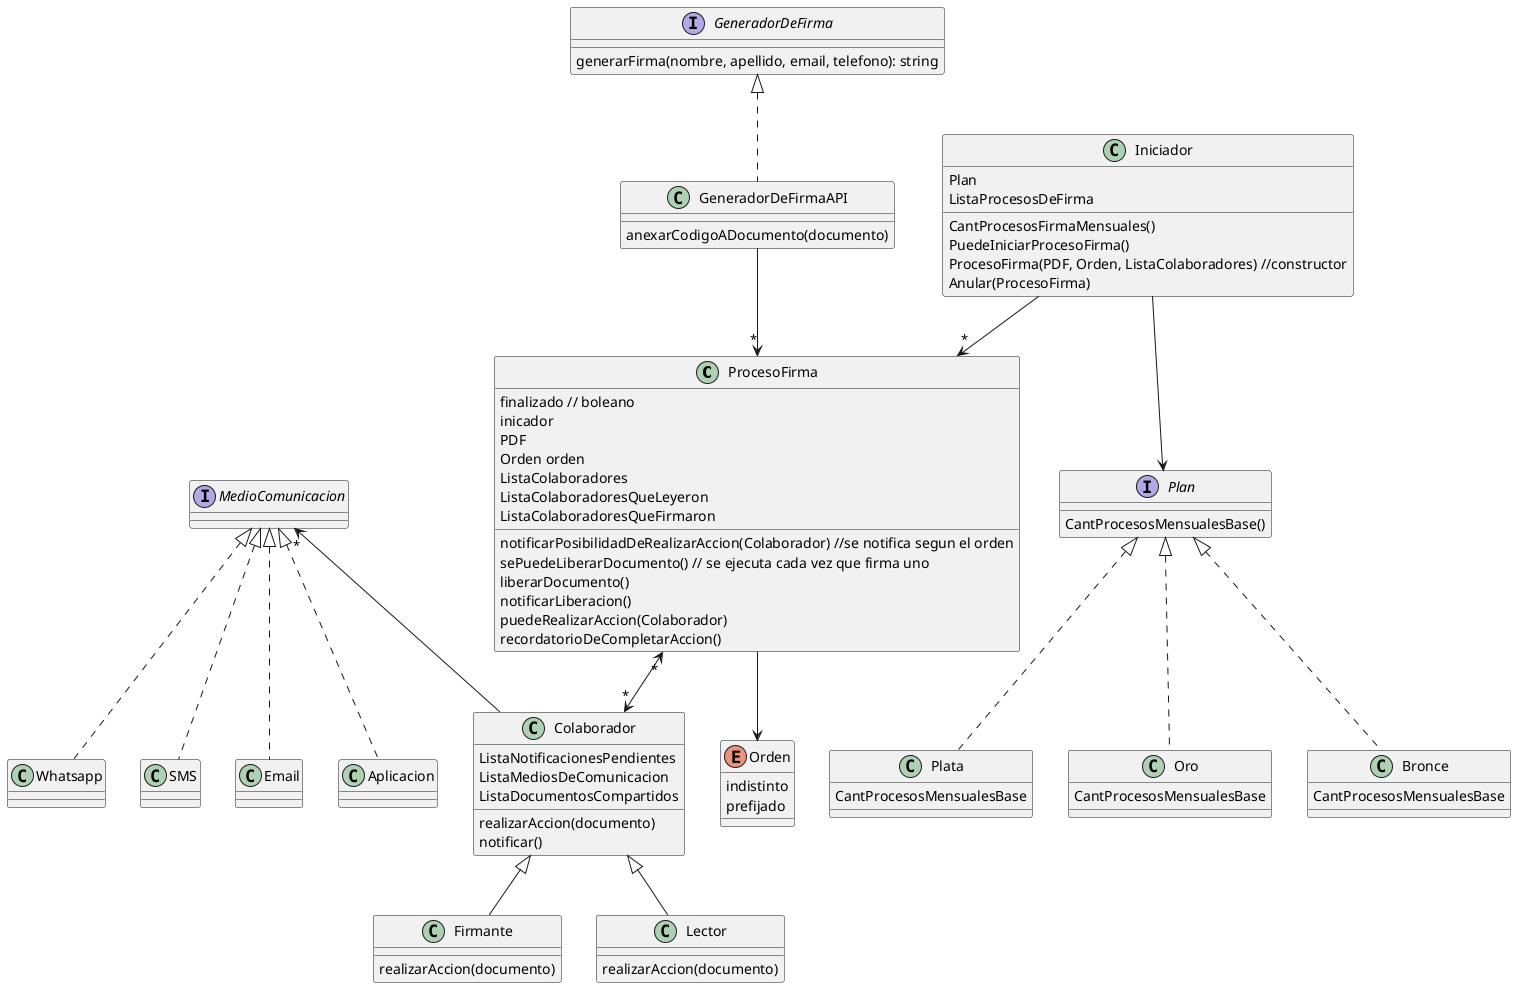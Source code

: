 @startuml

ProcesoFirma "*"<-->"*" Colaborador
ProcesoFirma --> Orden

class ProcesoFirma{
finalizado // boleano
inicador
PDF
Orden orden
ListaColaboradores
ListaColaboradoresQueLeyeron
ListaColaboradoresQueFirmaron
notificarPosibilidadDeRealizarAccion(Colaborador) //se notifica segun el orden
sePuedeLiberarDocumento() // se ejecuta cada vez que firma uno
liberarDocumento()
notificarLiberacion()
puedeRealizarAccion(Colaborador)
recordatorioDeCompletarAccion()
}

enum Orden{
indistinto
prefijado
}

Colaborador <|-- Firmante
Colaborador <|-- Lector

class Colaborador{
ListaNotificacionesPendientes
ListaMediosDeComunicacion
ListaDocumentosCompartidos
realizarAccion(documento)
notificar()
}

class Firmante{
realizarAccion(documento)
}

class Lector{
realizarAccion(documento)
}

MedioComunicacion <|.. Whatsapp
MedioComunicacion <|.. SMS
MedioComunicacion <|.. Email
MedioComunicacion <|.. Aplicacion

MedioComunicacion "*"<-- Colaborador

interface MedioComunicacion{

}

class Whatsapp{}
class SMS{}
class Email{}
class Aplicacion{}

GeneradorDeFirma <|..GeneradorDeFirmaAPI
GeneradorDeFirmaAPI -->"*" ProcesoFirma

class GeneradorDeFirmaAPI{
anexarCodigoADocumento(documento)
}

interface GeneradorDeFirma{
generarFirma(nombre, apellido, email, telefono): string
}

Iniciador -->"*" ProcesoFirma

class Iniciador{
Plan
ListaProcesosDeFirma
CantProcesosFirmaMensuales()
PuedeIniciarProcesoFirma()
ProcesoFirma(PDF, Orden, ListaColaboradores) //constructor
Anular(ProcesoFirma)
}

Plan <|.. Plata
Plan <|.. Oro
Plan <|.. Bronce

Iniciador --> Plan
interface Plan{
CantProcesosMensualesBase()
}

class Plata{
CantProcesosMensualesBase
}
class Oro{
CantProcesosMensualesBase
}
class Bronce{
CantProcesosMensualesBase
}

@enduml
